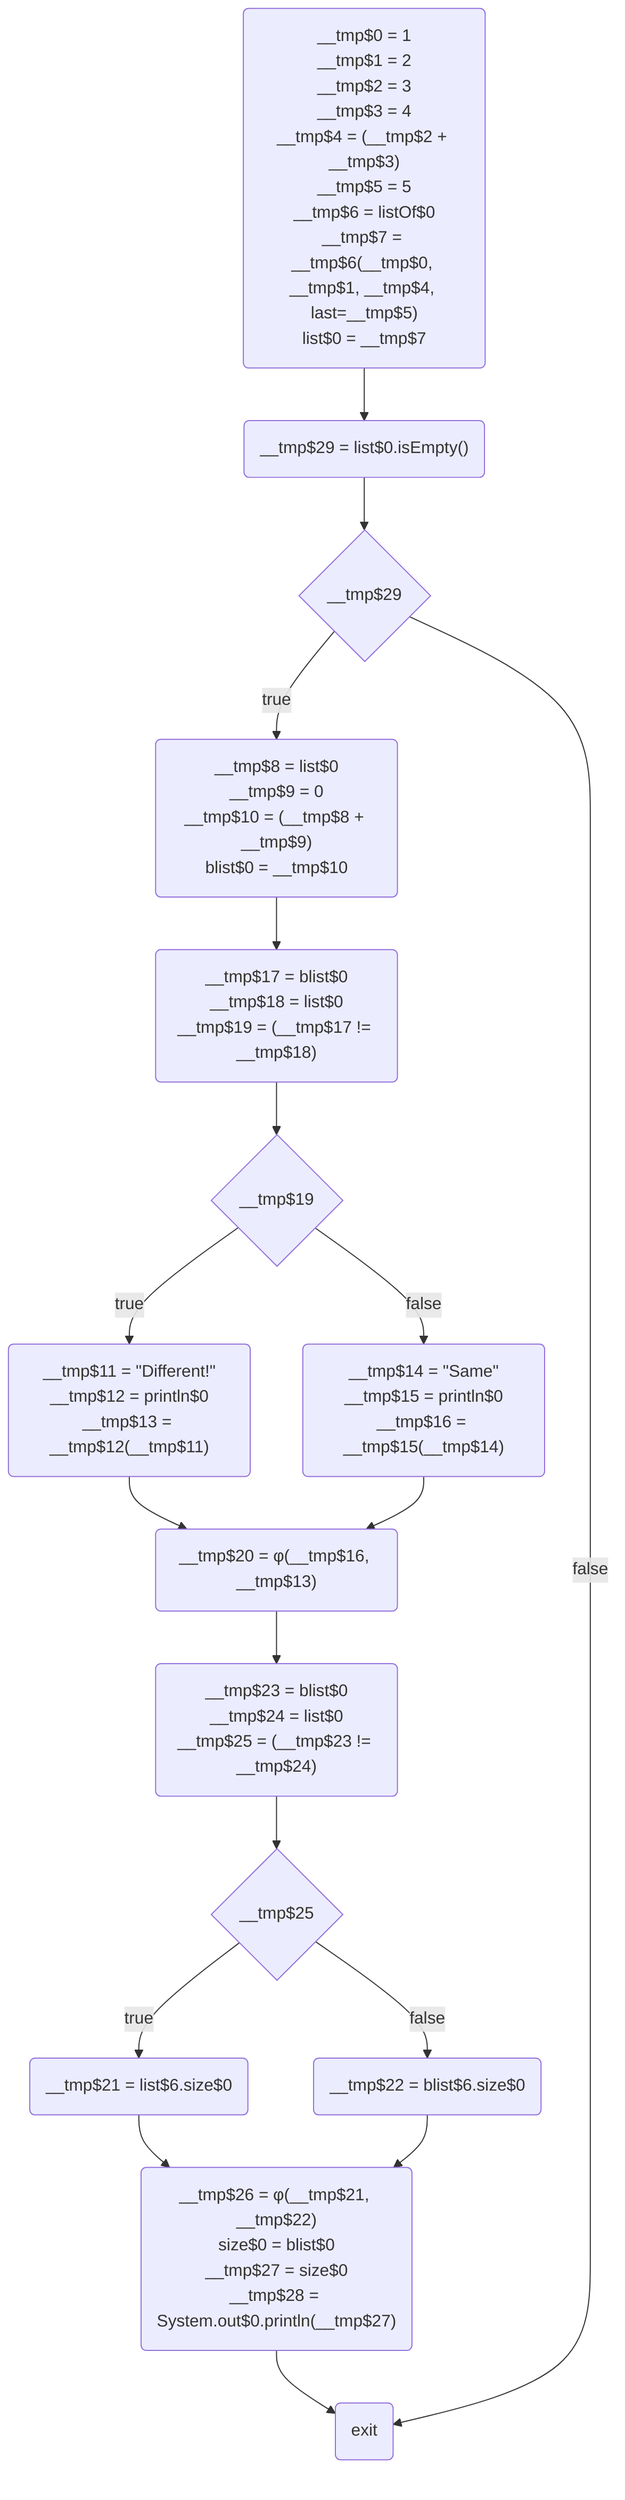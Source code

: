 flowchart TD
	if_cond$38("__tmp$23 = blist$0<br>__tmp$24 = list$0<br>__tmp$25 = (__tmp$23 != __tmp$24)")
	if_merged$41("__tmp$26 = φ(__tmp$21, __tmp$22)<br>size$0 = blist$0<br>__tmp$27 = size$0<br>__tmp$28 = System.out$0.println(__tmp$27)")
	if_true$33("__tmp$8 = list$0<br>__tmp$9 = 0<br>__tmp$10 = (__tmp$8 + __tmp$9)<br>blist$0 = __tmp$10")
	cond$39{"__tmp$25"}
	if_cond$34("__tmp$17 = blist$0<br>__tmp$18 = list$0<br>__tmp$19 = (__tmp$17 != __tmp$18)")
	if_false$44("__tmp$14 = #quot;Same#quot;<br>__tmp$15 = println$0<br>__tmp$16 = __tmp$15(__tmp$14)")
	if_merged$37("__tmp$20 = φ(__tmp$16, __tmp$13)")
	if_true$40("__tmp$21 = list$6.size$0")
	if_false$43("__tmp$22 = blist$6.size$0")
	if_cond$31("__tmp$29 = list$0.isEmpty()")
	cond$35{"__tmp$19"}
	entry$30("__tmp$0 = 1<br>__tmp$1 = 2<br>__tmp$2 = 3<br>__tmp$3 = 4<br>__tmp$4 = (__tmp$2 + __tmp$3)<br>__tmp$5 = 5<br>__tmp$6 = listOf$0<br>__tmp$7 = __tmp$6(__tmp$0, __tmp$1, __tmp$4, last=__tmp$5)<br>list$0 = __tmp$7")
	if_merged$42("exit")
	if_true$36("__tmp$11 = #quot;Different!#quot;<br>__tmp$12 = println$0<br>__tmp$13 = __tmp$12(__tmp$11)")
	cond$32{"__tmp$29"}
	if_true$40 -->  if_merged$41
	cond$39 --> |"true"| if_true$40
	cond$35 --> |"true"| if_true$36
	entry$30 -->  if_cond$31
	if_cond$31 -->  cond$32
	cond$35 --> |"false"| if_false$44
	if_merged$37 -->  if_cond$38
	if_merged$41 -->  if_merged$42
	cond$32 --> |"true"| if_true$33
	cond$32 --> |"false"| if_merged$42
	if_true$36 -->  if_merged$37
	if_false$44 -->  if_merged$37
	if_cond$34 -->  cond$35
	if_cond$38 -->  cond$39
	if_false$43 -->  if_merged$41
	if_true$33 -->  if_cond$34
	cond$39 --> |"false"| if_false$43